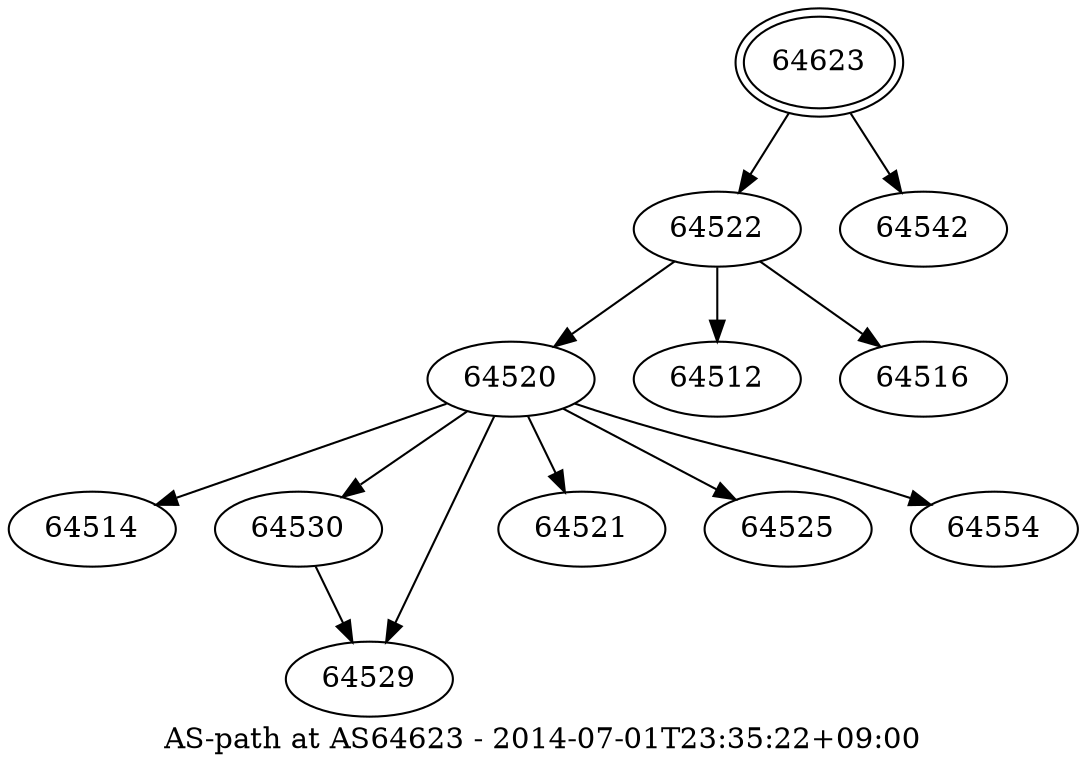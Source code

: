 digraph aspath {
	graph [bb="0,0,433,355",
		center="",
		label="AS-path at AS64623 - 2014-07-01T23:35:22+09:00",
		lheight=0.21,
		lp="216.5,11.5",
		lwidth=3.94
	];
	node [label="\N"];
	64623	 [height=0.61111,
		label=64623,
		peripheries=2,
		pos="329,333",
		width=1.0069];
	64522	 [height=0.5,
		label=64522,
		pos="288,257",
		width=0.89579];
	64623 -> 64522	 [pos="e,297.25,274.7 317.8,311.78 312.96,303.05 307.25,292.74 302.12,283.49"];
	64542	 [height=0.5,
		label=64542,
		pos="371,257",
		width=0.89579];
	64623 -> 64542	 [pos="e,361.52,274.7 340.48,311.78 345.43,303.05 351.28,292.74 356.53,283.49"];
	64520	 [height=0.5,
		label=64520,
		pos="205,185",
		width=0.89579];
	64522 -> 64520	 [pos="e,222.18,200.49 270.8,241.5 259.01,231.55 243.16,218.19 229.98,207.07"];
	64512	 [height=0.5,
		label=64512,
		pos="288,185",
		width=0.89579];
	64522 -> 64512	 [pos="e,288,203.1 288,238.7 288,230.98 288,221.71 288,213.11"];
	64516	 [height=0.5,
		label=64516,
		pos="371,185",
		width=0.89579];
	64522 -> 64516	 [pos="e,353.82,200.49 305.2,241.5 316.99,231.55 332.84,218.19 346.02,207.07"];
	64514	 [height=0.5,
		label=64514,
		pos="32,113",
		width=0.89579];
	64520 -> 64514	 [pos="e,57.35,124.26 179.47,173.67 149.62,161.59 100.05,141.53 66.712,128.05"];
	64530	 [height=0.5,
		label=64530,
		pos="115,113",
		width=0.89579];
	64520 -> 64530	 [pos="e,133.19,128.14 186.79,169.83 173.73,159.68 155.95,145.85 141.35,134.5"];
	64529	 [height=0.5,
		label=64529,
		pos="145,41",
		width=0.89579];
	64520 -> 64529	 [pos="e,152.11,58.825 197.88,167.15 187.55,142.71 168.31,97.171 156.11,68.286"];
	64521	 [height=0.5,
		label=64521,
		pos="235,113",
		width=0.89579];
	64520 -> 64521	 [pos="e,227.73,130.96 212.11,167.41 215.57,159.34 219.82,149.43 223.71,140.35"];
	64525	 [height=0.5,
		label=64525,
		pos="318,113",
		width=0.89579];
	64520 -> 64525	 [pos="e,297.02,126.99 225.73,171.16 243.3,160.28 268.71,144.53 288.42,132.33"];
	64554	 [height=0.5,
		label=64554,
		pos="401,113",
		width=0.89579];
	64520 -> 64554	 [pos="e,375.8,124.55 230.2,173.45 235.71,171.24 241.53,168.98 247,167 296.16,149.18 309.84,148.82 359,131 361.39,130.13 363.85,129.21 \
366.33,128.27"];
	64530 -> 64529	 [pos="e,137.73,58.956 122.11,95.411 125.57,87.335 129.82,77.431 133.71,68.355"];
}
